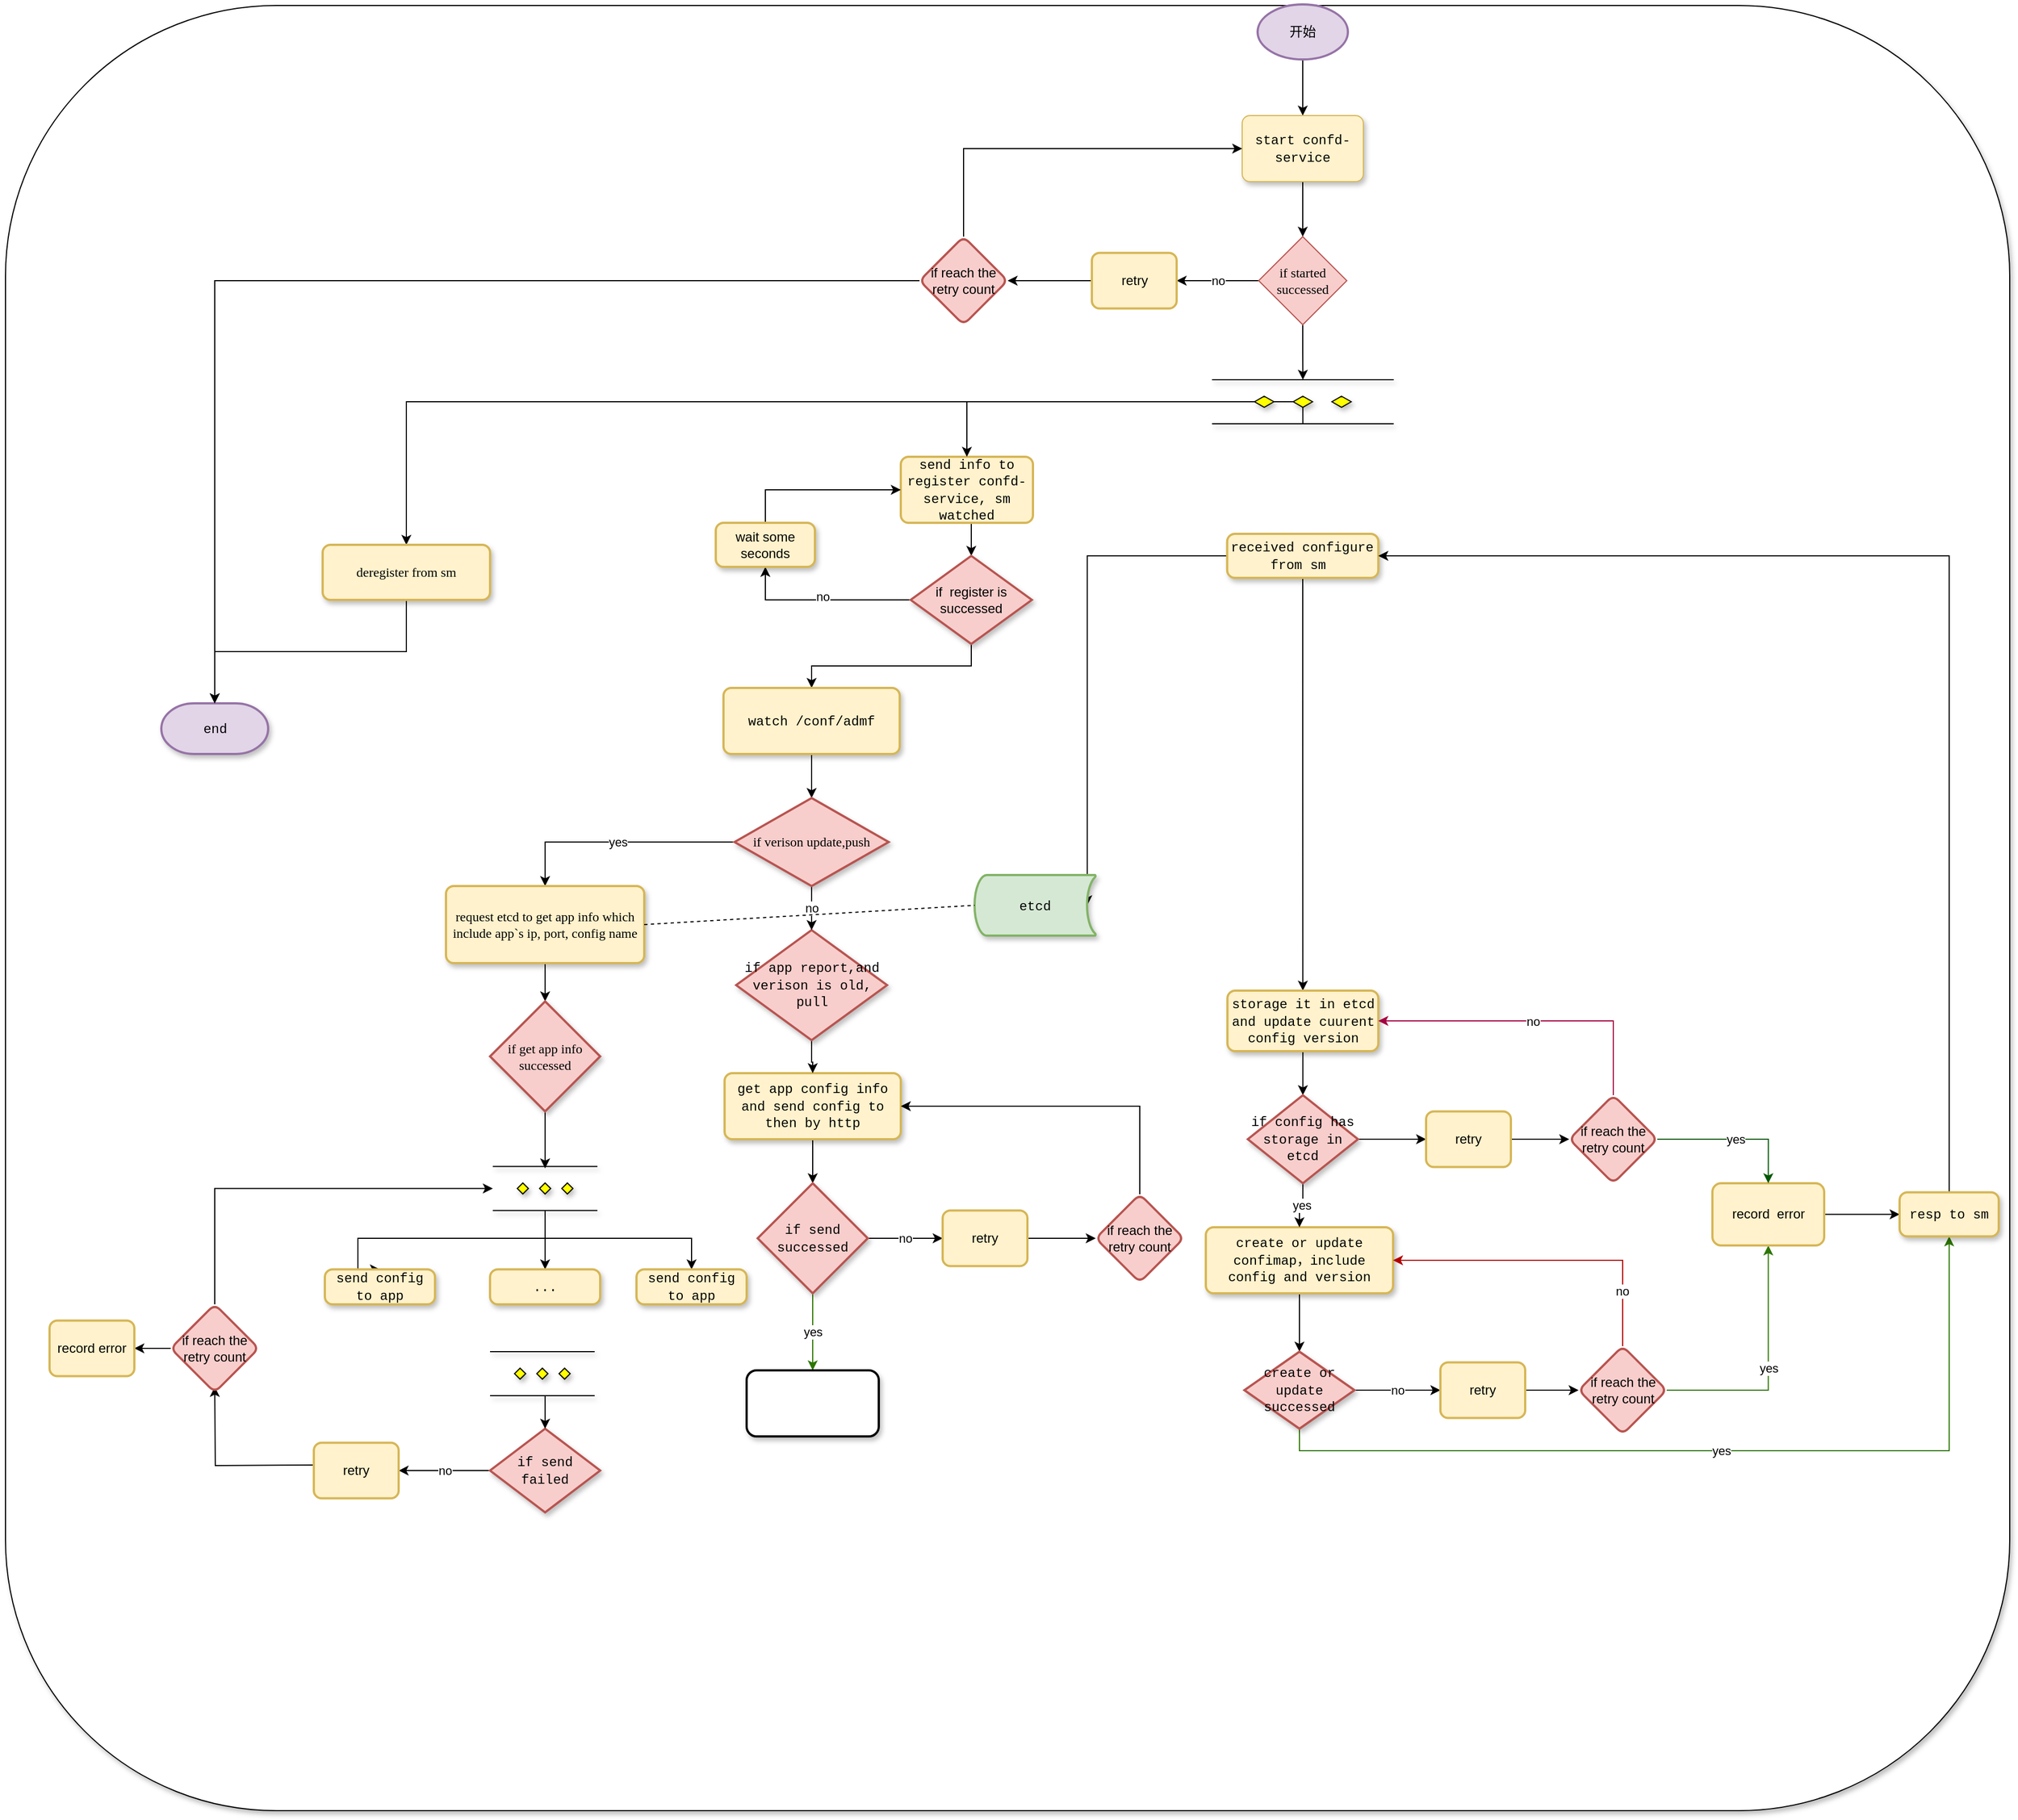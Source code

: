 <mxfile version="13.7.3" type="github">
  <diagram id="C5RBs43oDa-KdzZeNtuy" name="Page-1">
    <mxGraphModel dx="3076" dy="762" grid="1" gridSize="10" guides="1" tooltips="1" connect="1" arrows="1" fold="1" page="1" pageScale="1" pageWidth="827" pageHeight="1169" math="0" shadow="0">
      <root>
        <mxCell id="WIyWlLk6GJQsqaUBKTNV-0" />
        <mxCell id="WIyWlLk6GJQsqaUBKTNV-1" parent="WIyWlLk6GJQsqaUBKTNV-0" />
        <mxCell id="MOtrbbV4XvPzGapGwvdg-0" value="" style="rounded=1;whiteSpace=wrap;html=1;shadow=1;glass=0;sketch=0;strokeWidth=1;gradientColor=none;" vertex="1" parent="WIyWlLk6GJQsqaUBKTNV-1">
          <mxGeometry x="-840" y="1120" width="1820" height="1640" as="geometry" />
        </mxCell>
        <mxCell id="MOtrbbV4XvPzGapGwvdg-39" style="edgeStyle=orthogonalEdgeStyle;rounded=0;orthogonalLoop=1;jettySize=auto;html=1;exitX=0.5;exitY=1;exitDx=0;exitDy=0;exitPerimeter=0;" edge="1" parent="WIyWlLk6GJQsqaUBKTNV-1" source="MOtrbbV4XvPzGapGwvdg-40" target="MOtrbbV4XvPzGapGwvdg-44">
          <mxGeometry relative="1" as="geometry" />
        </mxCell>
        <mxCell id="MOtrbbV4XvPzGapGwvdg-40" value="开始" style="strokeWidth=2;html=1;shape=mxgraph.flowchart.start_1;whiteSpace=wrap;fillColor=#e1d5e7;strokeColor=#9673a6;" vertex="1" parent="WIyWlLk6GJQsqaUBKTNV-1">
          <mxGeometry x="297" y="1119" width="82" height="50" as="geometry" />
        </mxCell>
        <mxCell id="MOtrbbV4XvPzGapGwvdg-41" style="edgeStyle=orthogonalEdgeStyle;rounded=0;orthogonalLoop=1;jettySize=auto;html=1;exitX=0.5;exitY=1;exitDx=0;exitDy=0;entryX=0.5;entryY=0;entryDx=0;entryDy=0;entryPerimeter=0;" edge="1" parent="WIyWlLk6GJQsqaUBKTNV-1" source="MOtrbbV4XvPzGapGwvdg-42" target="MOtrbbV4XvPzGapGwvdg-51">
          <mxGeometry relative="1" as="geometry" />
        </mxCell>
        <mxCell id="MOtrbbV4XvPzGapGwvdg-42" value="&lt;font face=&quot;Courier New&quot;&gt;send info to register confd-service, sm watched&lt;/font&gt;" style="rounded=1;whiteSpace=wrap;html=1;absoluteArcSize=1;arcSize=14;strokeWidth=2;fillColor=#fff2cc;strokeColor=#d6b656;" vertex="1" parent="WIyWlLk6GJQsqaUBKTNV-1">
          <mxGeometry x="-27" y="1530" width="120" height="60" as="geometry" />
        </mxCell>
        <mxCell id="MOtrbbV4XvPzGapGwvdg-43" style="edgeStyle=orthogonalEdgeStyle;rounded=0;orthogonalLoop=1;jettySize=auto;html=1;exitX=0.5;exitY=1;exitDx=0;exitDy=0;" edge="1" parent="WIyWlLk6GJQsqaUBKTNV-1" source="MOtrbbV4XvPzGapGwvdg-44" target="MOtrbbV4XvPzGapGwvdg-127">
          <mxGeometry relative="1" as="geometry" />
        </mxCell>
        <mxCell id="MOtrbbV4XvPzGapGwvdg-44" value="&lt;font face=&quot;Courier New&quot;&gt;start confd-service&lt;/font&gt;" style="rounded=1;whiteSpace=wrap;html=1;absoluteArcSize=1;arcSize=14;strokeWidth=1;fillColor=#fff2cc;strokeColor=#d6b656;glass=0;shadow=1;sketch=0;" vertex="1" parent="WIyWlLk6GJQsqaUBKTNV-1">
          <mxGeometry x="283" y="1220" width="110" height="60" as="geometry" />
        </mxCell>
        <mxCell id="MOtrbbV4XvPzGapGwvdg-45" style="edgeStyle=orthogonalEdgeStyle;rounded=0;orthogonalLoop=1;jettySize=auto;html=1;exitX=0.5;exitY=1;exitDx=0;exitDy=0;exitPerimeter=0;entryX=0.5;entryY=0;entryDx=0;entryDy=0;" edge="1" parent="WIyWlLk6GJQsqaUBKTNV-1" source="MOtrbbV4XvPzGapGwvdg-47" target="MOtrbbV4XvPzGapGwvdg-42">
          <mxGeometry relative="1" as="geometry">
            <Array as="points">
              <mxPoint x="33" y="1480" />
            </Array>
          </mxGeometry>
        </mxCell>
        <mxCell id="MOtrbbV4XvPzGapGwvdg-46" style="edgeStyle=orthogonalEdgeStyle;rounded=0;orthogonalLoop=1;jettySize=auto;html=1;exitX=0;exitY=0.5;exitDx=0;exitDy=0;exitPerimeter=0;" edge="1" parent="WIyWlLk6GJQsqaUBKTNV-1" source="MOtrbbV4XvPzGapGwvdg-47" target="MOtrbbV4XvPzGapGwvdg-99">
          <mxGeometry relative="1" as="geometry" />
        </mxCell>
        <mxCell id="MOtrbbV4XvPzGapGwvdg-47" value="" style="verticalLabelPosition=bottom;verticalAlign=top;html=1;shape=mxgraph.flowchart.parallel_mode;pointerEvents=1;rounded=1;shadow=1;glass=0;sketch=0;strokeWidth=1;gradientColor=none;" vertex="1" parent="WIyWlLk6GJQsqaUBKTNV-1">
          <mxGeometry x="255.63" y="1460" width="165" height="40" as="geometry" />
        </mxCell>
        <mxCell id="MOtrbbV4XvPzGapGwvdg-48" style="edgeStyle=orthogonalEdgeStyle;rounded=0;orthogonalLoop=1;jettySize=auto;html=1;exitX=0;exitY=0.5;exitDx=0;exitDy=0;exitPerimeter=0;entryX=0.5;entryY=1;entryDx=0;entryDy=0;" edge="1" parent="WIyWlLk6GJQsqaUBKTNV-1" source="MOtrbbV4XvPzGapGwvdg-51" target="MOtrbbV4XvPzGapGwvdg-83">
          <mxGeometry relative="1" as="geometry" />
        </mxCell>
        <mxCell id="MOtrbbV4XvPzGapGwvdg-49" value="no" style="edgeLabel;html=1;align=center;verticalAlign=middle;resizable=0;points=[];" vertex="1" connectable="0" parent="MOtrbbV4XvPzGapGwvdg-48">
          <mxGeometry x="-0.006" y="-3" relative="1" as="geometry">
            <mxPoint as="offset" />
          </mxGeometry>
        </mxCell>
        <mxCell id="MOtrbbV4XvPzGapGwvdg-50" style="edgeStyle=orthogonalEdgeStyle;rounded=0;orthogonalLoop=1;jettySize=auto;html=1;exitX=0.5;exitY=1;exitDx=0;exitDy=0;exitPerimeter=0;" edge="1" parent="WIyWlLk6GJQsqaUBKTNV-1" source="MOtrbbV4XvPzGapGwvdg-51" target="MOtrbbV4XvPzGapGwvdg-97">
          <mxGeometry relative="1" as="geometry" />
        </mxCell>
        <mxCell id="MOtrbbV4XvPzGapGwvdg-51" value="if&amp;nbsp; register is successed" style="strokeWidth=2;html=1;shape=mxgraph.flowchart.decision;whiteSpace=wrap;rounded=1;shadow=1;glass=0;sketch=0;fillColor=#f8cecc;strokeColor=#b85450;" vertex="1" parent="WIyWlLk6GJQsqaUBKTNV-1">
          <mxGeometry x="-18" y="1620" width="110" height="80" as="geometry" />
        </mxCell>
        <mxCell id="MOtrbbV4XvPzGapGwvdg-52" style="edgeStyle=orthogonalEdgeStyle;rounded=0;orthogonalLoop=1;jettySize=auto;html=1;exitX=0.5;exitY=1;exitDx=0;exitDy=0;" edge="1" parent="WIyWlLk6GJQsqaUBKTNV-1" source="MOtrbbV4XvPzGapGwvdg-54" target="MOtrbbV4XvPzGapGwvdg-71">
          <mxGeometry relative="1" as="geometry" />
        </mxCell>
        <mxCell id="MOtrbbV4XvPzGapGwvdg-53" style="edgeStyle=orthogonalEdgeStyle;rounded=0;orthogonalLoop=1;jettySize=auto;html=1;exitX=0;exitY=0.5;exitDx=0;exitDy=0;entryX=0.93;entryY=0.5;entryDx=0;entryDy=0;entryPerimeter=0;" edge="1" parent="WIyWlLk6GJQsqaUBKTNV-1" source="MOtrbbV4XvPzGapGwvdg-54" target="MOtrbbV4XvPzGapGwvdg-57">
          <mxGeometry relative="1" as="geometry" />
        </mxCell>
        <mxCell id="MOtrbbV4XvPzGapGwvdg-54" value="&lt;font face=&quot;Courier New&quot;&gt;received configure from sm&amp;nbsp;&lt;/font&gt;" style="rounded=1;whiteSpace=wrap;html=1;absoluteArcSize=1;arcSize=14;strokeWidth=2;shadow=1;glass=0;sketch=0;fillColor=#fff2cc;strokeColor=#d6b656;" vertex="1" parent="WIyWlLk6GJQsqaUBKTNV-1">
          <mxGeometry x="269.38" y="1600" width="137.25" height="40" as="geometry" />
        </mxCell>
        <mxCell id="MOtrbbV4XvPzGapGwvdg-55" style="edgeStyle=orthogonalEdgeStyle;rounded=0;orthogonalLoop=1;jettySize=auto;html=1;exitX=0.5;exitY=1;exitDx=0;exitDy=0;" edge="1" parent="WIyWlLk6GJQsqaUBKTNV-1" source="MOtrbbV4XvPzGapGwvdg-56" target="MOtrbbV4XvPzGapGwvdg-60">
          <mxGeometry relative="1" as="geometry" />
        </mxCell>
        <mxCell id="MOtrbbV4XvPzGapGwvdg-56" value="&lt;font face=&quot;Courier New&quot;&gt;create or update confimap，include config and version&lt;br&gt;&lt;/font&gt;" style="rounded=1;whiteSpace=wrap;html=1;absoluteArcSize=1;arcSize=14;strokeWidth=2;shadow=1;glass=0;sketch=0;fillColor=#fff2cc;strokeColor=#d6b656;" vertex="1" parent="WIyWlLk6GJQsqaUBKTNV-1">
          <mxGeometry x="250" y="2230" width="170" height="60" as="geometry" />
        </mxCell>
        <mxCell id="MOtrbbV4XvPzGapGwvdg-57" value="&lt;font face=&quot;Courier New&quot;&gt;etcd&lt;/font&gt;" style="strokeWidth=2;html=1;shape=mxgraph.flowchart.stored_data;whiteSpace=wrap;rounded=1;shadow=1;glass=0;sketch=0;fillColor=#d5e8d4;strokeColor=#82b366;" vertex="1" parent="WIyWlLk6GJQsqaUBKTNV-1">
          <mxGeometry x="40" y="1910" width="110" height="55" as="geometry" />
        </mxCell>
        <mxCell id="MOtrbbV4XvPzGapGwvdg-58" value="yes" style="edgeStyle=orthogonalEdgeStyle;rounded=0;orthogonalLoop=1;jettySize=auto;html=1;exitX=0.5;exitY=1;exitDx=0;exitDy=0;exitPerimeter=0;entryX=0.5;entryY=1;entryDx=0;entryDy=0;fillColor=#60a917;strokeColor=#2D7600;" edge="1" parent="WIyWlLk6GJQsqaUBKTNV-1" source="MOtrbbV4XvPzGapGwvdg-60" target="MOtrbbV4XvPzGapGwvdg-81">
          <mxGeometry relative="1" as="geometry">
            <mxPoint x="334.28" y="2470" as="targetPoint" />
          </mxGeometry>
        </mxCell>
        <mxCell id="MOtrbbV4XvPzGapGwvdg-59" value="no" style="edgeStyle=orthogonalEdgeStyle;rounded=0;orthogonalLoop=1;jettySize=auto;html=1;exitX=1;exitY=0.5;exitDx=0;exitDy=0;exitPerimeter=0;entryX=0;entryY=0.5;entryDx=0;entryDy=0;" edge="1" parent="WIyWlLk6GJQsqaUBKTNV-1" source="MOtrbbV4XvPzGapGwvdg-60" target="MOtrbbV4XvPzGapGwvdg-73">
          <mxGeometry relative="1" as="geometry" />
        </mxCell>
        <mxCell id="MOtrbbV4XvPzGapGwvdg-60" value="&lt;font face=&quot;Courier New&quot;&gt;create or update successed&lt;/font&gt;" style="strokeWidth=2;html=1;shape=mxgraph.flowchart.decision;whiteSpace=wrap;rounded=1;shadow=1;glass=0;sketch=0;fillColor=#f8cecc;strokeColor=#b85450;" vertex="1" parent="WIyWlLk6GJQsqaUBKTNV-1">
          <mxGeometry x="285" y="2343" width="100" height="70" as="geometry" />
        </mxCell>
        <mxCell id="MOtrbbV4XvPzGapGwvdg-61" value="&lt;font face=&quot;Courier New&quot;&gt;end&lt;/font&gt;" style="strokeWidth=2;html=1;shape=mxgraph.flowchart.terminator;whiteSpace=wrap;rounded=1;shadow=1;glass=0;sketch=0;fillColor=#e1d5e7;strokeColor=#9673a6;" vertex="1" parent="WIyWlLk6GJQsqaUBKTNV-1">
          <mxGeometry x="-698.5" y="1754" width="97" height="46" as="geometry" />
        </mxCell>
        <mxCell id="MOtrbbV4XvPzGapGwvdg-62" style="edgeStyle=orthogonalEdgeStyle;rounded=0;orthogonalLoop=1;jettySize=auto;html=1;exitX=0.5;exitY=1;exitDx=0;exitDy=0;" edge="1" parent="WIyWlLk6GJQsqaUBKTNV-1" source="MOtrbbV4XvPzGapGwvdg-63" target="MOtrbbV4XvPzGapGwvdg-68">
          <mxGeometry relative="1" as="geometry" />
        </mxCell>
        <mxCell id="MOtrbbV4XvPzGapGwvdg-63" value="&lt;font face=&quot;Courier New&quot;&gt;get app config info and send config to then by http&lt;/font&gt;" style="rounded=1;whiteSpace=wrap;html=1;absoluteArcSize=1;arcSize=14;strokeWidth=2;shadow=1;glass=0;sketch=0;fillColor=#fff2cc;strokeColor=#d6b656;" vertex="1" parent="WIyWlLk6GJQsqaUBKTNV-1">
          <mxGeometry x="-187" y="2090" width="160" height="60" as="geometry" />
        </mxCell>
        <mxCell id="MOtrbbV4XvPzGapGwvdg-64" style="edgeStyle=orthogonalEdgeStyle;rounded=0;orthogonalLoop=1;jettySize=auto;html=1;exitX=0.5;exitY=1;exitDx=0;exitDy=0;exitPerimeter=0;" edge="1" parent="WIyWlLk6GJQsqaUBKTNV-1" source="MOtrbbV4XvPzGapGwvdg-65" target="MOtrbbV4XvPzGapGwvdg-63">
          <mxGeometry relative="1" as="geometry" />
        </mxCell>
        <mxCell id="MOtrbbV4XvPzGapGwvdg-65" value="&lt;font face=&quot;Courier New&quot;&gt;if app report,and verison is old, pull&lt;/font&gt;" style="strokeWidth=2;html=1;shape=mxgraph.flowchart.decision;whiteSpace=wrap;rounded=1;shadow=1;glass=0;sketch=0;fillColor=#f8cecc;strokeColor=#b85450;" vertex="1" parent="WIyWlLk6GJQsqaUBKTNV-1">
          <mxGeometry x="-176.5" y="1960" width="137" height="100" as="geometry" />
        </mxCell>
        <mxCell id="MOtrbbV4XvPzGapGwvdg-66" value="yes" style="edgeStyle=orthogonalEdgeStyle;rounded=0;orthogonalLoop=1;jettySize=auto;html=1;fillColor=#60a917;strokeColor=#2D7600;" edge="1" parent="WIyWlLk6GJQsqaUBKTNV-1" source="MOtrbbV4XvPzGapGwvdg-68" target="MOtrbbV4XvPzGapGwvdg-84">
          <mxGeometry relative="1" as="geometry" />
        </mxCell>
        <mxCell id="MOtrbbV4XvPzGapGwvdg-67" value="no" style="edgeStyle=orthogonalEdgeStyle;rounded=0;orthogonalLoop=1;jettySize=auto;html=1;exitX=1;exitY=0.5;exitDx=0;exitDy=0;exitPerimeter=0;entryX=0;entryY=0.5;entryDx=0;entryDy=0;" edge="1" parent="WIyWlLk6GJQsqaUBKTNV-1" source="MOtrbbV4XvPzGapGwvdg-68" target="MOtrbbV4XvPzGapGwvdg-93">
          <mxGeometry relative="1" as="geometry" />
        </mxCell>
        <mxCell id="MOtrbbV4XvPzGapGwvdg-68" value="&lt;font face=&quot;Courier New&quot;&gt;if send successed&lt;/font&gt;" style="strokeWidth=2;html=1;shape=mxgraph.flowchart.decision;whiteSpace=wrap;rounded=1;shadow=1;glass=0;sketch=0;fillColor=#f8cecc;strokeColor=#b85450;" vertex="1" parent="WIyWlLk6GJQsqaUBKTNV-1">
          <mxGeometry x="-157" y="2190" width="100" height="100" as="geometry" />
        </mxCell>
        <mxCell id="MOtrbbV4XvPzGapGwvdg-69" value="yes" style="edgeStyle=orthogonalEdgeStyle;rounded=0;orthogonalLoop=1;jettySize=auto;html=1;exitX=0.5;exitY=1;exitDx=0;exitDy=0;entryX=0.5;entryY=0;entryDx=0;entryDy=0;" edge="1" parent="WIyWlLk6GJQsqaUBKTNV-1" source="MOtrbbV4XvPzGapGwvdg-86" target="MOtrbbV4XvPzGapGwvdg-56">
          <mxGeometry relative="1" as="geometry" />
        </mxCell>
        <mxCell id="MOtrbbV4XvPzGapGwvdg-70" style="edgeStyle=orthogonalEdgeStyle;rounded=0;orthogonalLoop=1;jettySize=auto;html=1;exitX=0.5;exitY=1;exitDx=0;exitDy=0;entryX=0.5;entryY=0;entryDx=0;entryDy=0;entryPerimeter=0;" edge="1" parent="WIyWlLk6GJQsqaUBKTNV-1" source="MOtrbbV4XvPzGapGwvdg-71" target="MOtrbbV4XvPzGapGwvdg-86">
          <mxGeometry relative="1" as="geometry" />
        </mxCell>
        <mxCell id="MOtrbbV4XvPzGapGwvdg-71" value="&lt;font face=&quot;Courier New&quot;&gt;storage it in etcd and update cuurent config version&lt;/font&gt;" style="rounded=1;whiteSpace=wrap;html=1;absoluteArcSize=1;arcSize=14;strokeWidth=2;shadow=1;glass=0;sketch=0;fillColor=#fff2cc;strokeColor=#d6b656;" vertex="1" parent="WIyWlLk6GJQsqaUBKTNV-1">
          <mxGeometry x="269.63" y="2015" width="137" height="55" as="geometry" />
        </mxCell>
        <mxCell id="MOtrbbV4XvPzGapGwvdg-72" value="" style="edgeStyle=orthogonalEdgeStyle;rounded=0;orthogonalLoop=1;jettySize=auto;html=1;" edge="1" parent="WIyWlLk6GJQsqaUBKTNV-1" source="MOtrbbV4XvPzGapGwvdg-73" target="MOtrbbV4XvPzGapGwvdg-77">
          <mxGeometry relative="1" as="geometry" />
        </mxCell>
        <mxCell id="MOtrbbV4XvPzGapGwvdg-73" value="retry" style="rounded=1;whiteSpace=wrap;html=1;absoluteArcSize=1;arcSize=14;strokeWidth=2;fillColor=#fff2cc;strokeColor=#d6b656;" vertex="1" parent="WIyWlLk6GJQsqaUBKTNV-1">
          <mxGeometry x="463" y="2352.75" width="77" height="50.5" as="geometry" />
        </mxCell>
        <mxCell id="MOtrbbV4XvPzGapGwvdg-74" style="edgeStyle=orthogonalEdgeStyle;rounded=0;orthogonalLoop=1;jettySize=auto;html=1;exitX=0.5;exitY=0;exitDx=0;exitDy=0;entryX=1;entryY=0.5;entryDx=0;entryDy=0;fillColor=#e51400;strokeColor=#B20000;" edge="1" parent="WIyWlLk6GJQsqaUBKTNV-1" source="MOtrbbV4XvPzGapGwvdg-77" target="MOtrbbV4XvPzGapGwvdg-56">
          <mxGeometry relative="1" as="geometry" />
        </mxCell>
        <mxCell id="MOtrbbV4XvPzGapGwvdg-75" value="no" style="edgeLabel;html=1;align=center;verticalAlign=middle;resizable=0;points=[];" vertex="1" connectable="0" parent="MOtrbbV4XvPzGapGwvdg-74">
          <mxGeometry x="-0.446" y="28" relative="1" as="geometry">
            <mxPoint x="1" as="offset" />
          </mxGeometry>
        </mxCell>
        <mxCell id="MOtrbbV4XvPzGapGwvdg-76" value="yes" style="edgeStyle=orthogonalEdgeStyle;rounded=0;orthogonalLoop=1;jettySize=auto;html=1;fillColor=#60a917;strokeColor=#2D7600;" edge="1" parent="WIyWlLk6GJQsqaUBKTNV-1" source="MOtrbbV4XvPzGapGwvdg-77" target="MOtrbbV4XvPzGapGwvdg-79">
          <mxGeometry relative="1" as="geometry" />
        </mxCell>
        <mxCell id="MOtrbbV4XvPzGapGwvdg-77" value="if reach the retry count" style="rhombus;whiteSpace=wrap;html=1;rounded=1;strokeWidth=2;arcSize=14;fillColor=#f8cecc;strokeColor=#b85450;" vertex="1" parent="WIyWlLk6GJQsqaUBKTNV-1">
          <mxGeometry x="588.5" y="2338" width="80" height="80" as="geometry" />
        </mxCell>
        <mxCell id="MOtrbbV4XvPzGapGwvdg-78" style="edgeStyle=orthogonalEdgeStyle;rounded=0;orthogonalLoop=1;jettySize=auto;html=1;exitX=1;exitY=0.5;exitDx=0;exitDy=0;" edge="1" parent="WIyWlLk6GJQsqaUBKTNV-1" source="MOtrbbV4XvPzGapGwvdg-79" target="MOtrbbV4XvPzGapGwvdg-81">
          <mxGeometry relative="1" as="geometry" />
        </mxCell>
        <mxCell id="MOtrbbV4XvPzGapGwvdg-79" value="record&amp;nbsp; error" style="whiteSpace=wrap;html=1;rounded=1;strokeWidth=2;arcSize=14;fillColor=#fff2cc;strokeColor=#d6b656;" vertex="1" parent="WIyWlLk6GJQsqaUBKTNV-1">
          <mxGeometry x="710" y="2190" width="101.5" height="56.5" as="geometry" />
        </mxCell>
        <mxCell id="MOtrbbV4XvPzGapGwvdg-80" style="edgeStyle=orthogonalEdgeStyle;rounded=0;orthogonalLoop=1;jettySize=auto;html=1;exitX=0.5;exitY=0;exitDx=0;exitDy=0;entryX=1;entryY=0.5;entryDx=0;entryDy=0;" edge="1" parent="WIyWlLk6GJQsqaUBKTNV-1" source="MOtrbbV4XvPzGapGwvdg-81" target="MOtrbbV4XvPzGapGwvdg-54">
          <mxGeometry relative="1" as="geometry" />
        </mxCell>
        <mxCell id="MOtrbbV4XvPzGapGwvdg-81" value="&lt;font face=&quot;Courier New&quot;&gt;resp to sm&lt;/font&gt;" style="rounded=1;whiteSpace=wrap;html=1;absoluteArcSize=1;arcSize=14;strokeWidth=2;shadow=1;glass=0;sketch=0;fillColor=#fff2cc;strokeColor=#d6b656;" vertex="1" parent="WIyWlLk6GJQsqaUBKTNV-1">
          <mxGeometry x="880" y="2198.25" width="90" height="40" as="geometry" />
        </mxCell>
        <mxCell id="MOtrbbV4XvPzGapGwvdg-82" style="edgeStyle=orthogonalEdgeStyle;rounded=0;orthogonalLoop=1;jettySize=auto;html=1;exitX=0.5;exitY=0;exitDx=0;exitDy=0;entryX=0;entryY=0.5;entryDx=0;entryDy=0;" edge="1" parent="WIyWlLk6GJQsqaUBKTNV-1" source="MOtrbbV4XvPzGapGwvdg-83" target="MOtrbbV4XvPzGapGwvdg-42">
          <mxGeometry relative="1" as="geometry" />
        </mxCell>
        <mxCell id="MOtrbbV4XvPzGapGwvdg-83" value="wait some seconds" style="rounded=1;whiteSpace=wrap;html=1;absoluteArcSize=1;arcSize=14;strokeWidth=2;shadow=1;glass=0;sketch=0;fillColor=#fff2cc;strokeColor=#d6b656;" vertex="1" parent="WIyWlLk6GJQsqaUBKTNV-1">
          <mxGeometry x="-195" y="1590" width="90" height="40" as="geometry" />
        </mxCell>
        <mxCell id="MOtrbbV4XvPzGapGwvdg-84" value="" style="whiteSpace=wrap;html=1;rounded=1;shadow=1;strokeWidth=2;glass=0;sketch=0;" vertex="1" parent="WIyWlLk6GJQsqaUBKTNV-1">
          <mxGeometry x="-167" y="2360" width="120" height="60" as="geometry" />
        </mxCell>
        <mxCell id="MOtrbbV4XvPzGapGwvdg-85" style="edgeStyle=orthogonalEdgeStyle;rounded=0;orthogonalLoop=1;jettySize=auto;html=1;exitX=1;exitY=0.5;exitDx=0;exitDy=0;exitPerimeter=0;" edge="1" parent="WIyWlLk6GJQsqaUBKTNV-1" source="MOtrbbV4XvPzGapGwvdg-86" target="MOtrbbV4XvPzGapGwvdg-88">
          <mxGeometry relative="1" as="geometry" />
        </mxCell>
        <mxCell id="MOtrbbV4XvPzGapGwvdg-86" value="&lt;font face=&quot;Courier New&quot;&gt;if config has storage in etcd&lt;/font&gt;" style="strokeWidth=2;html=1;shape=mxgraph.flowchart.decision;whiteSpace=wrap;rounded=1;shadow=1;glass=0;sketch=0;fillColor=#f8cecc;strokeColor=#b85450;" vertex="1" parent="WIyWlLk6GJQsqaUBKTNV-1">
          <mxGeometry x="288.13" y="2110" width="100" height="80" as="geometry" />
        </mxCell>
        <mxCell id="MOtrbbV4XvPzGapGwvdg-87" style="edgeStyle=orthogonalEdgeStyle;rounded=0;orthogonalLoop=1;jettySize=auto;html=1;exitX=1;exitY=0.5;exitDx=0;exitDy=0;entryX=0;entryY=0.5;entryDx=0;entryDy=0;" edge="1" parent="WIyWlLk6GJQsqaUBKTNV-1" source="MOtrbbV4XvPzGapGwvdg-88" target="MOtrbbV4XvPzGapGwvdg-91">
          <mxGeometry relative="1" as="geometry" />
        </mxCell>
        <mxCell id="MOtrbbV4XvPzGapGwvdg-88" value="retry" style="rounded=1;whiteSpace=wrap;html=1;absoluteArcSize=1;arcSize=14;strokeWidth=2;fillColor=#fff2cc;strokeColor=#d6b656;" vertex="1" parent="WIyWlLk6GJQsqaUBKTNV-1">
          <mxGeometry x="450" y="2124.75" width="77" height="50.5" as="geometry" />
        </mxCell>
        <mxCell id="MOtrbbV4XvPzGapGwvdg-89" value="no" style="edgeStyle=orthogonalEdgeStyle;rounded=0;orthogonalLoop=1;jettySize=auto;html=1;exitX=0.5;exitY=0;exitDx=0;exitDy=0;entryX=1;entryY=0.5;entryDx=0;entryDy=0;fillColor=#d80073;strokeColor=#A50040;" edge="1" parent="WIyWlLk6GJQsqaUBKTNV-1" source="MOtrbbV4XvPzGapGwvdg-91" target="MOtrbbV4XvPzGapGwvdg-71">
          <mxGeometry relative="1" as="geometry" />
        </mxCell>
        <mxCell id="MOtrbbV4XvPzGapGwvdg-90" value="yes" style="edgeStyle=orthogonalEdgeStyle;rounded=0;orthogonalLoop=1;jettySize=auto;html=1;exitX=1;exitY=0.5;exitDx=0;exitDy=0;entryX=0.5;entryY=0;entryDx=0;entryDy=0;fillColor=#008a00;strokeColor=#005700;" edge="1" parent="WIyWlLk6GJQsqaUBKTNV-1" source="MOtrbbV4XvPzGapGwvdg-91" target="MOtrbbV4XvPzGapGwvdg-79">
          <mxGeometry relative="1" as="geometry" />
        </mxCell>
        <mxCell id="MOtrbbV4XvPzGapGwvdg-91" value="if reach the retry count" style="rhombus;whiteSpace=wrap;html=1;rounded=1;strokeWidth=2;arcSize=14;fillColor=#f8cecc;strokeColor=#b85450;" vertex="1" parent="WIyWlLk6GJQsqaUBKTNV-1">
          <mxGeometry x="580" y="2110" width="80" height="80" as="geometry" />
        </mxCell>
        <mxCell id="MOtrbbV4XvPzGapGwvdg-92" style="edgeStyle=orthogonalEdgeStyle;rounded=0;orthogonalLoop=1;jettySize=auto;html=1;exitX=1;exitY=0.5;exitDx=0;exitDy=0;entryX=0;entryY=0.5;entryDx=0;entryDy=0;" edge="1" parent="WIyWlLk6GJQsqaUBKTNV-1" source="MOtrbbV4XvPzGapGwvdg-93" target="MOtrbbV4XvPzGapGwvdg-95">
          <mxGeometry relative="1" as="geometry" />
        </mxCell>
        <mxCell id="MOtrbbV4XvPzGapGwvdg-93" value="retry" style="rounded=1;whiteSpace=wrap;html=1;absoluteArcSize=1;arcSize=14;strokeWidth=2;fillColor=#fff2cc;strokeColor=#d6b656;" vertex="1" parent="WIyWlLk6GJQsqaUBKTNV-1">
          <mxGeometry x="11" y="2214.75" width="77" height="50.5" as="geometry" />
        </mxCell>
        <mxCell id="MOtrbbV4XvPzGapGwvdg-94" style="edgeStyle=orthogonalEdgeStyle;rounded=0;orthogonalLoop=1;jettySize=auto;html=1;exitX=0.5;exitY=0;exitDx=0;exitDy=0;entryX=1;entryY=0.5;entryDx=0;entryDy=0;" edge="1" parent="WIyWlLk6GJQsqaUBKTNV-1" source="MOtrbbV4XvPzGapGwvdg-95" target="MOtrbbV4XvPzGapGwvdg-63">
          <mxGeometry relative="1" as="geometry" />
        </mxCell>
        <mxCell id="MOtrbbV4XvPzGapGwvdg-95" value="if reach the retry count" style="rhombus;whiteSpace=wrap;html=1;rounded=1;strokeWidth=2;arcSize=14;fillColor=#f8cecc;strokeColor=#b85450;" vertex="1" parent="WIyWlLk6GJQsqaUBKTNV-1">
          <mxGeometry x="150" y="2200" width="80" height="80" as="geometry" />
        </mxCell>
        <mxCell id="MOtrbbV4XvPzGapGwvdg-96" style="edgeStyle=orthogonalEdgeStyle;rounded=0;orthogonalLoop=1;jettySize=auto;html=1;exitX=0.5;exitY=1;exitDx=0;exitDy=0;entryX=0.5;entryY=0;entryDx=0;entryDy=0;entryPerimeter=0;" edge="1" parent="WIyWlLk6GJQsqaUBKTNV-1" source="MOtrbbV4XvPzGapGwvdg-97" target="MOtrbbV4XvPzGapGwvdg-102">
          <mxGeometry relative="1" as="geometry" />
        </mxCell>
        <mxCell id="MOtrbbV4XvPzGapGwvdg-97" value="&lt;font face=&quot;Courier New&quot;&gt;watch /conf/admf&lt;/font&gt;" style="rounded=1;whiteSpace=wrap;html=1;absoluteArcSize=1;arcSize=14;strokeWidth=2;shadow=1;glass=0;sketch=0;fillColor=#fff2cc;strokeColor=#d6b656;" vertex="1" parent="WIyWlLk6GJQsqaUBKTNV-1">
          <mxGeometry x="-188" y="1740" width="160" height="60" as="geometry" />
        </mxCell>
        <mxCell id="MOtrbbV4XvPzGapGwvdg-98" style="edgeStyle=orthogonalEdgeStyle;rounded=0;orthogonalLoop=1;jettySize=auto;html=1;exitX=0.5;exitY=1;exitDx=0;exitDy=0;" edge="1" parent="WIyWlLk6GJQsqaUBKTNV-1" source="MOtrbbV4XvPzGapGwvdg-99" target="MOtrbbV4XvPzGapGwvdg-61">
          <mxGeometry relative="1" as="geometry" />
        </mxCell>
        <mxCell id="MOtrbbV4XvPzGapGwvdg-99" value="&lt;font face=&quot;Lucida Console&quot;&gt;deregister from sm&lt;/font&gt;" style="rounded=1;whiteSpace=wrap;html=1;absoluteArcSize=1;arcSize=14;strokeWidth=2;shadow=1;glass=0;sketch=0;fillColor=#fff2cc;strokeColor=#d6b656;" vertex="1" parent="WIyWlLk6GJQsqaUBKTNV-1">
          <mxGeometry x="-552" y="1610" width="152" height="50" as="geometry" />
        </mxCell>
        <mxCell id="MOtrbbV4XvPzGapGwvdg-100" value="yes" style="edgeStyle=orthogonalEdgeStyle;rounded=0;orthogonalLoop=1;jettySize=auto;html=1;exitX=0;exitY=0.5;exitDx=0;exitDy=0;exitPerimeter=0;entryX=0.5;entryY=0;entryDx=0;entryDy=0;" edge="1" parent="WIyWlLk6GJQsqaUBKTNV-1" source="MOtrbbV4XvPzGapGwvdg-102" target="MOtrbbV4XvPzGapGwvdg-104">
          <mxGeometry relative="1" as="geometry">
            <Array as="points">
              <mxPoint x="-350" y="1880" />
            </Array>
          </mxGeometry>
        </mxCell>
        <mxCell id="MOtrbbV4XvPzGapGwvdg-101" value="no" style="edgeStyle=orthogonalEdgeStyle;rounded=0;orthogonalLoop=1;jettySize=auto;html=1;exitX=0.5;exitY=1;exitDx=0;exitDy=0;exitPerimeter=0;entryX=0.5;entryY=0;entryDx=0;entryDy=0;entryPerimeter=0;" edge="1" parent="WIyWlLk6GJQsqaUBKTNV-1" source="MOtrbbV4XvPzGapGwvdg-102" target="MOtrbbV4XvPzGapGwvdg-65">
          <mxGeometry relative="1" as="geometry" />
        </mxCell>
        <mxCell id="MOtrbbV4XvPzGapGwvdg-102" value="&lt;font face=&quot;Lucida Console&quot;&gt;if verison update,push&lt;/font&gt;" style="strokeWidth=2;html=1;shape=mxgraph.flowchart.decision;whiteSpace=wrap;rounded=1;shadow=1;glass=0;sketch=0;fillColor=#f8cecc;strokeColor=#b85450;" vertex="1" parent="WIyWlLk6GJQsqaUBKTNV-1">
          <mxGeometry x="-178" y="1840" width="140" height="80" as="geometry" />
        </mxCell>
        <mxCell id="MOtrbbV4XvPzGapGwvdg-103" style="edgeStyle=orthogonalEdgeStyle;rounded=0;orthogonalLoop=1;jettySize=auto;html=1;exitX=0.5;exitY=1;exitDx=0;exitDy=0;entryX=0.5;entryY=0;entryDx=0;entryDy=0;entryPerimeter=0;" edge="1" parent="WIyWlLk6GJQsqaUBKTNV-1" source="MOtrbbV4XvPzGapGwvdg-104" target="MOtrbbV4XvPzGapGwvdg-106">
          <mxGeometry relative="1" as="geometry" />
        </mxCell>
        <mxCell id="MOtrbbV4XvPzGapGwvdg-104" value="&lt;font face=&quot;Lucida Console&quot;&gt;request etcd to get app info which include app`s ip, port, config name&lt;/font&gt;" style="rounded=1;whiteSpace=wrap;html=1;absoluteArcSize=1;arcSize=14;strokeWidth=2;shadow=1;glass=0;sketch=0;fillColor=#fff2cc;strokeColor=#d6b656;" vertex="1" parent="WIyWlLk6GJQsqaUBKTNV-1">
          <mxGeometry x="-440" y="1920" width="180" height="70" as="geometry" />
        </mxCell>
        <mxCell id="MOtrbbV4XvPzGapGwvdg-105" style="edgeStyle=orthogonalEdgeStyle;rounded=0;orthogonalLoop=1;jettySize=auto;html=1;exitX=0.5;exitY=1;exitDx=0;exitDy=0;exitPerimeter=0;" edge="1" parent="WIyWlLk6GJQsqaUBKTNV-1" source="MOtrbbV4XvPzGapGwvdg-106">
          <mxGeometry relative="1" as="geometry">
            <mxPoint x="-350" y="2176.5" as="targetPoint" />
          </mxGeometry>
        </mxCell>
        <mxCell id="MOtrbbV4XvPzGapGwvdg-106" value="&lt;font face=&quot;Lucida Console&quot;&gt;if get app info successed&lt;/font&gt;" style="strokeWidth=2;html=1;shape=mxgraph.flowchart.decision;whiteSpace=wrap;rounded=1;shadow=1;glass=0;sketch=0;fillColor=#f8cecc;strokeColor=#b85450;" vertex="1" parent="WIyWlLk6GJQsqaUBKTNV-1">
          <mxGeometry x="-400" y="2024.75" width="100" height="100" as="geometry" />
        </mxCell>
        <mxCell id="MOtrbbV4XvPzGapGwvdg-107" style="edgeStyle=orthogonalEdgeStyle;rounded=0;orthogonalLoop=1;jettySize=auto;html=1;exitX=0.5;exitY=1;exitDx=0;exitDy=0;exitPerimeter=0;entryX=0.5;entryY=0;entryDx=0;entryDy=0;" edge="1" parent="WIyWlLk6GJQsqaUBKTNV-1" source="MOtrbbV4XvPzGapGwvdg-110" target="MOtrbbV4XvPzGapGwvdg-111">
          <mxGeometry relative="1" as="geometry">
            <Array as="points">
              <mxPoint x="-350" y="2240" />
              <mxPoint x="-520" y="2240" />
            </Array>
          </mxGeometry>
        </mxCell>
        <mxCell id="MOtrbbV4XvPzGapGwvdg-108" style="edgeStyle=orthogonalEdgeStyle;rounded=0;orthogonalLoop=1;jettySize=auto;html=1;exitX=0.5;exitY=1;exitDx=0;exitDy=0;exitPerimeter=0;" edge="1" parent="WIyWlLk6GJQsqaUBKTNV-1" source="MOtrbbV4XvPzGapGwvdg-110" target="MOtrbbV4XvPzGapGwvdg-112">
          <mxGeometry relative="1" as="geometry" />
        </mxCell>
        <mxCell id="MOtrbbV4XvPzGapGwvdg-109" style="edgeStyle=orthogonalEdgeStyle;rounded=0;orthogonalLoop=1;jettySize=auto;html=1;exitX=0.5;exitY=1;exitDx=0;exitDy=0;exitPerimeter=0;" edge="1" parent="WIyWlLk6GJQsqaUBKTNV-1" source="MOtrbbV4XvPzGapGwvdg-110" target="MOtrbbV4XvPzGapGwvdg-113">
          <mxGeometry relative="1" as="geometry">
            <Array as="points">
              <mxPoint x="-350" y="2240" />
              <mxPoint x="-217" y="2240" />
            </Array>
          </mxGeometry>
        </mxCell>
        <mxCell id="MOtrbbV4XvPzGapGwvdg-110" value="" style="verticalLabelPosition=bottom;verticalAlign=top;html=1;shape=mxgraph.flowchart.parallel_mode;pointerEvents=1;rounded=1;shadow=1;glass=0;sketch=0;strokeWidth=1;gradientColor=none;" vertex="1" parent="WIyWlLk6GJQsqaUBKTNV-1">
          <mxGeometry x="-397.5" y="2174.75" width="95" height="40" as="geometry" />
        </mxCell>
        <mxCell id="MOtrbbV4XvPzGapGwvdg-111" value="&lt;font face=&quot;Courier New&quot;&gt;send config to app&lt;/font&gt;" style="rounded=1;whiteSpace=wrap;html=1;absoluteArcSize=1;arcSize=14;strokeWidth=2;shadow=1;glass=0;sketch=0;fillColor=#fff2cc;strokeColor=#d6b656;" vertex="1" parent="WIyWlLk6GJQsqaUBKTNV-1">
          <mxGeometry x="-550" y="2268.25" width="100" height="31.75" as="geometry" />
        </mxCell>
        <mxCell id="MOtrbbV4XvPzGapGwvdg-112" value="&lt;font face=&quot;Courier New&quot;&gt;...&lt;/font&gt;" style="rounded=1;whiteSpace=wrap;html=1;absoluteArcSize=1;arcSize=14;strokeWidth=2;shadow=1;glass=0;sketch=0;fillColor=#fff2cc;strokeColor=#d6b656;" vertex="1" parent="WIyWlLk6GJQsqaUBKTNV-1">
          <mxGeometry x="-400" y="2268.25" width="100" height="31.75" as="geometry" />
        </mxCell>
        <mxCell id="MOtrbbV4XvPzGapGwvdg-113" value="&lt;font face=&quot;Courier New&quot;&gt;send config to app&lt;/font&gt;" style="rounded=1;whiteSpace=wrap;html=1;absoluteArcSize=1;arcSize=14;strokeWidth=2;shadow=1;glass=0;sketch=0;fillColor=#fff2cc;strokeColor=#d6b656;" vertex="1" parent="WIyWlLk6GJQsqaUBKTNV-1">
          <mxGeometry x="-267" y="2268.25" width="100" height="31.75" as="geometry" />
        </mxCell>
        <mxCell id="MOtrbbV4XvPzGapGwvdg-114" value="no" style="edgeStyle=orthogonalEdgeStyle;rounded=0;orthogonalLoop=1;jettySize=auto;html=1;exitX=0;exitY=0.5;exitDx=0;exitDy=0;exitPerimeter=0;" edge="1" parent="WIyWlLk6GJQsqaUBKTNV-1" source="MOtrbbV4XvPzGapGwvdg-115" target="MOtrbbV4XvPzGapGwvdg-119">
          <mxGeometry relative="1" as="geometry" />
        </mxCell>
        <mxCell id="MOtrbbV4XvPzGapGwvdg-115" value="&lt;font face=&quot;Courier New&quot;&gt;if send failed&lt;/font&gt;" style="strokeWidth=2;html=1;shape=mxgraph.flowchart.decision;whiteSpace=wrap;rounded=1;shadow=1;glass=0;sketch=0;fillColor=#f8cecc;strokeColor=#b85450;" vertex="1" parent="WIyWlLk6GJQsqaUBKTNV-1">
          <mxGeometry x="-400" y="2413" width="100" height="76" as="geometry" />
        </mxCell>
        <mxCell id="MOtrbbV4XvPzGapGwvdg-116" style="edgeStyle=orthogonalEdgeStyle;rounded=0;orthogonalLoop=1;jettySize=auto;html=1;exitX=0.5;exitY=1;exitDx=0;exitDy=0;exitPerimeter=0;entryX=0.5;entryY=0;entryDx=0;entryDy=0;entryPerimeter=0;" edge="1" parent="WIyWlLk6GJQsqaUBKTNV-1" source="MOtrbbV4XvPzGapGwvdg-117" target="MOtrbbV4XvPzGapGwvdg-115">
          <mxGeometry relative="1" as="geometry" />
        </mxCell>
        <mxCell id="MOtrbbV4XvPzGapGwvdg-117" value="" style="verticalLabelPosition=bottom;verticalAlign=top;html=1;shape=mxgraph.flowchart.parallel_mode;pointerEvents=1;rounded=1;shadow=1;glass=0;sketch=0;strokeWidth=1;gradientColor=none;" vertex="1" parent="WIyWlLk6GJQsqaUBKTNV-1">
          <mxGeometry x="-400" y="2343" width="95" height="40" as="geometry" />
        </mxCell>
        <mxCell id="MOtrbbV4XvPzGapGwvdg-118" style="edgeStyle=orthogonalEdgeStyle;rounded=0;orthogonalLoop=1;jettySize=auto;html=1;exitX=0;exitY=0.5;exitDx=0;exitDy=0;entryX=0.5;entryY=1;entryDx=0;entryDy=0;" edge="1" parent="WIyWlLk6GJQsqaUBKTNV-1">
          <mxGeometry relative="1" as="geometry">
            <mxPoint x="-560" y="2446" as="sourcePoint" />
            <mxPoint x="-650" y="2375" as="targetPoint" />
          </mxGeometry>
        </mxCell>
        <mxCell id="MOtrbbV4XvPzGapGwvdg-119" value="retry" style="rounded=1;whiteSpace=wrap;html=1;absoluteArcSize=1;arcSize=14;strokeWidth=2;fillColor=#fff2cc;strokeColor=#d6b656;" vertex="1" parent="WIyWlLk6GJQsqaUBKTNV-1">
          <mxGeometry x="-560" y="2425.75" width="77" height="50.5" as="geometry" />
        </mxCell>
        <mxCell id="MOtrbbV4XvPzGapGwvdg-120" style="edgeStyle=orthogonalEdgeStyle;rounded=0;orthogonalLoop=1;jettySize=auto;html=1;exitX=0;exitY=0.5;exitDx=0;exitDy=0;entryX=1;entryY=0.5;entryDx=0;entryDy=0;" edge="1" parent="WIyWlLk6GJQsqaUBKTNV-1" source="MOtrbbV4XvPzGapGwvdg-122" target="MOtrbbV4XvPzGapGwvdg-123">
          <mxGeometry relative="1" as="geometry" />
        </mxCell>
        <mxCell id="MOtrbbV4XvPzGapGwvdg-121" style="edgeStyle=orthogonalEdgeStyle;rounded=0;orthogonalLoop=1;jettySize=auto;html=1;exitX=0.5;exitY=0;exitDx=0;exitDy=0;entryX=0;entryY=0.5;entryDx=0;entryDy=0;entryPerimeter=0;" edge="1" parent="WIyWlLk6GJQsqaUBKTNV-1" source="MOtrbbV4XvPzGapGwvdg-122" target="MOtrbbV4XvPzGapGwvdg-110">
          <mxGeometry relative="1" as="geometry" />
        </mxCell>
        <mxCell id="MOtrbbV4XvPzGapGwvdg-122" value="if reach the retry count" style="rhombus;whiteSpace=wrap;html=1;rounded=1;strokeWidth=2;arcSize=14;fillColor=#f8cecc;strokeColor=#b85450;" vertex="1" parent="WIyWlLk6GJQsqaUBKTNV-1">
          <mxGeometry x="-690" y="2300" width="80" height="80" as="geometry" />
        </mxCell>
        <mxCell id="MOtrbbV4XvPzGapGwvdg-123" value="record error" style="rounded=1;whiteSpace=wrap;html=1;absoluteArcSize=1;arcSize=14;strokeWidth=2;fillColor=#fff2cc;strokeColor=#d6b656;" vertex="1" parent="WIyWlLk6GJQsqaUBKTNV-1">
          <mxGeometry x="-800" y="2314.75" width="77" height="50.5" as="geometry" />
        </mxCell>
        <mxCell id="MOtrbbV4XvPzGapGwvdg-124" value="" style="endArrow=none;dashed=1;html=1;exitX=1;exitY=0.5;exitDx=0;exitDy=0;entryX=0;entryY=0.5;entryDx=0;entryDy=0;entryPerimeter=0;" edge="1" parent="WIyWlLk6GJQsqaUBKTNV-1" source="MOtrbbV4XvPzGapGwvdg-104" target="MOtrbbV4XvPzGapGwvdg-57">
          <mxGeometry width="50" height="50" relative="1" as="geometry">
            <mxPoint x="-180" y="1970" as="sourcePoint" />
            <mxPoint x="-130" y="1920" as="targetPoint" />
          </mxGeometry>
        </mxCell>
        <mxCell id="MOtrbbV4XvPzGapGwvdg-125" style="edgeStyle=orthogonalEdgeStyle;rounded=0;orthogonalLoop=1;jettySize=auto;html=1;exitX=0.5;exitY=1;exitDx=0;exitDy=0;entryX=0.5;entryY=0;entryDx=0;entryDy=0;entryPerimeter=0;" edge="1" parent="WIyWlLk6GJQsqaUBKTNV-1" source="MOtrbbV4XvPzGapGwvdg-127" target="MOtrbbV4XvPzGapGwvdg-47">
          <mxGeometry relative="1" as="geometry" />
        </mxCell>
        <mxCell id="MOtrbbV4XvPzGapGwvdg-126" value="no" style="edgeStyle=orthogonalEdgeStyle;rounded=0;orthogonalLoop=1;jettySize=auto;html=1;exitX=0;exitY=0.5;exitDx=0;exitDy=0;entryX=1;entryY=0.5;entryDx=0;entryDy=0;" edge="1" parent="WIyWlLk6GJQsqaUBKTNV-1" source="MOtrbbV4XvPzGapGwvdg-127" target="MOtrbbV4XvPzGapGwvdg-129">
          <mxGeometry relative="1" as="geometry" />
        </mxCell>
        <mxCell id="MOtrbbV4XvPzGapGwvdg-127" value="&lt;font face=&quot;Lucida Console&quot;&gt;if started successed&lt;/font&gt;" style="rhombus;whiteSpace=wrap;html=1;fillColor=#f8cecc;strokeColor=#b85450;" vertex="1" parent="WIyWlLk6GJQsqaUBKTNV-1">
          <mxGeometry x="298" y="1330" width="80" height="80" as="geometry" />
        </mxCell>
        <mxCell id="MOtrbbV4XvPzGapGwvdg-128" style="edgeStyle=orthogonalEdgeStyle;rounded=0;orthogonalLoop=1;jettySize=auto;html=1;exitX=0;exitY=0.5;exitDx=0;exitDy=0;" edge="1" parent="WIyWlLk6GJQsqaUBKTNV-1" source="MOtrbbV4XvPzGapGwvdg-129" target="MOtrbbV4XvPzGapGwvdg-132">
          <mxGeometry relative="1" as="geometry" />
        </mxCell>
        <mxCell id="MOtrbbV4XvPzGapGwvdg-129" value="retry" style="rounded=1;whiteSpace=wrap;html=1;absoluteArcSize=1;arcSize=14;strokeWidth=2;fillColor=#fff2cc;strokeColor=#d6b656;" vertex="1" parent="WIyWlLk6GJQsqaUBKTNV-1">
          <mxGeometry x="146.5" y="1344.75" width="77" height="50.5" as="geometry" />
        </mxCell>
        <mxCell id="MOtrbbV4XvPzGapGwvdg-130" style="edgeStyle=orthogonalEdgeStyle;rounded=0;orthogonalLoop=1;jettySize=auto;html=1;exitX=0.5;exitY=0;exitDx=0;exitDy=0;entryX=0;entryY=0.5;entryDx=0;entryDy=0;" edge="1" parent="WIyWlLk6GJQsqaUBKTNV-1" source="MOtrbbV4XvPzGapGwvdg-132" target="MOtrbbV4XvPzGapGwvdg-44">
          <mxGeometry relative="1" as="geometry" />
        </mxCell>
        <mxCell id="MOtrbbV4XvPzGapGwvdg-131" style="edgeStyle=orthogonalEdgeStyle;rounded=0;orthogonalLoop=1;jettySize=auto;html=1;exitX=0;exitY=0.5;exitDx=0;exitDy=0;entryX=0.5;entryY=0;entryDx=0;entryDy=0;entryPerimeter=0;" edge="1" parent="WIyWlLk6GJQsqaUBKTNV-1" source="MOtrbbV4XvPzGapGwvdg-132" target="MOtrbbV4XvPzGapGwvdg-61">
          <mxGeometry relative="1" as="geometry" />
        </mxCell>
        <mxCell id="MOtrbbV4XvPzGapGwvdg-132" value="if reach the retry count" style="rhombus;whiteSpace=wrap;html=1;rounded=1;strokeWidth=2;arcSize=14;fillColor=#f8cecc;strokeColor=#b85450;" vertex="1" parent="WIyWlLk6GJQsqaUBKTNV-1">
          <mxGeometry x="-10" y="1330" width="80" height="80" as="geometry" />
        </mxCell>
      </root>
    </mxGraphModel>
  </diagram>
</mxfile>
